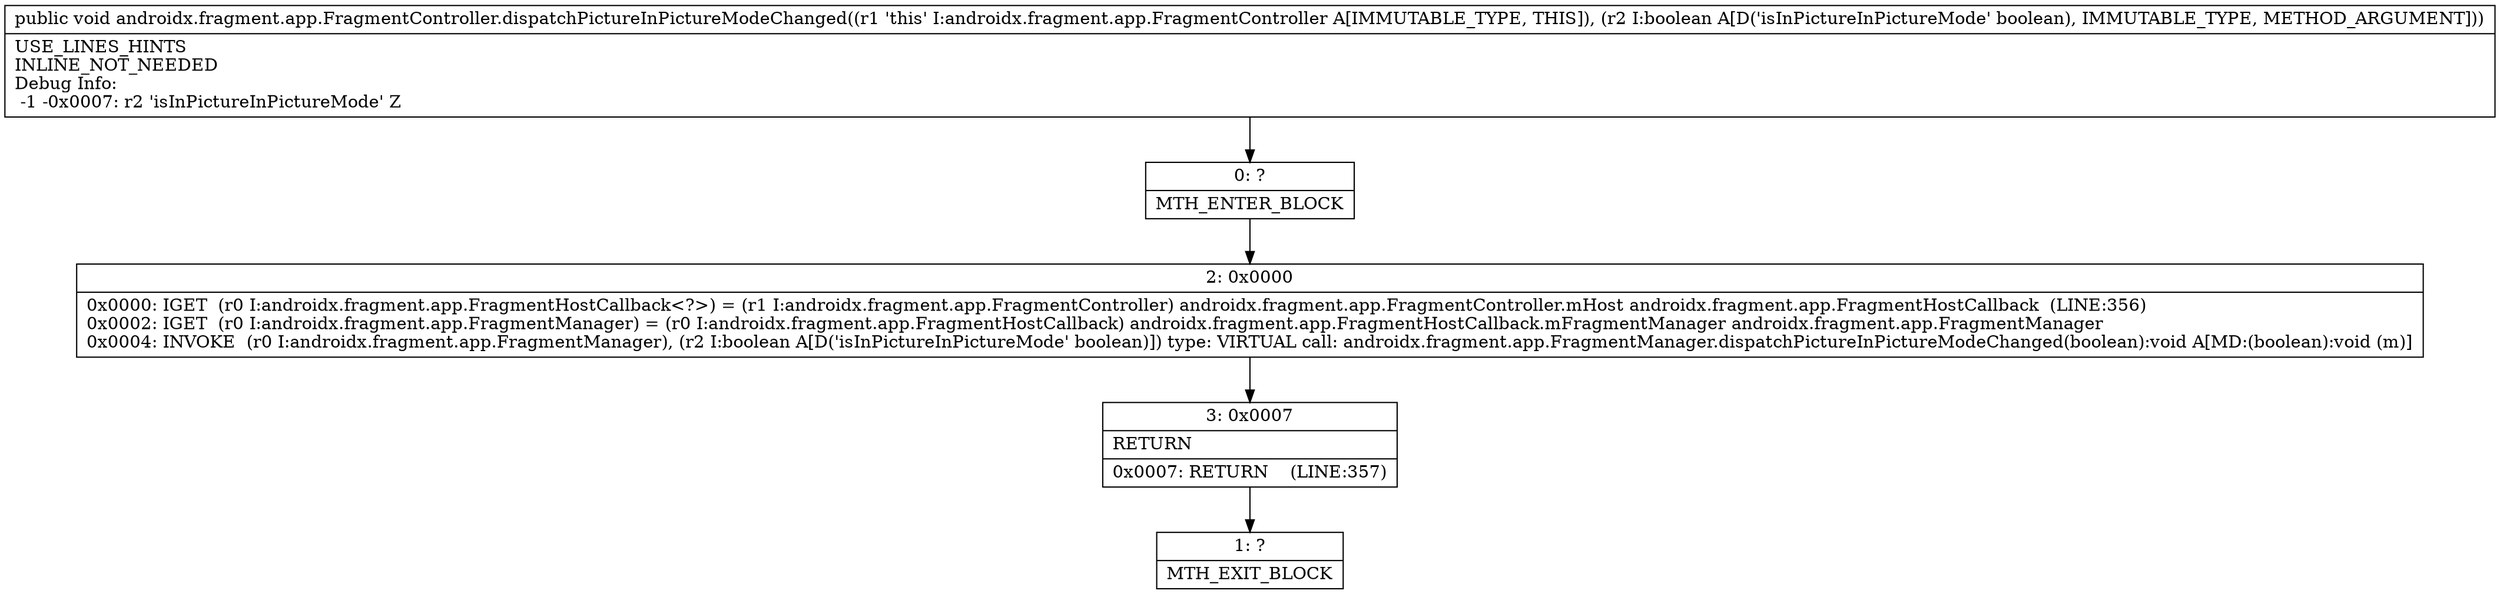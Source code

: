 digraph "CFG forandroidx.fragment.app.FragmentController.dispatchPictureInPictureModeChanged(Z)V" {
Node_0 [shape=record,label="{0\:\ ?|MTH_ENTER_BLOCK\l}"];
Node_2 [shape=record,label="{2\:\ 0x0000|0x0000: IGET  (r0 I:androidx.fragment.app.FragmentHostCallback\<?\>) = (r1 I:androidx.fragment.app.FragmentController) androidx.fragment.app.FragmentController.mHost androidx.fragment.app.FragmentHostCallback  (LINE:356)\l0x0002: IGET  (r0 I:androidx.fragment.app.FragmentManager) = (r0 I:androidx.fragment.app.FragmentHostCallback) androidx.fragment.app.FragmentHostCallback.mFragmentManager androidx.fragment.app.FragmentManager \l0x0004: INVOKE  (r0 I:androidx.fragment.app.FragmentManager), (r2 I:boolean A[D('isInPictureInPictureMode' boolean)]) type: VIRTUAL call: androidx.fragment.app.FragmentManager.dispatchPictureInPictureModeChanged(boolean):void A[MD:(boolean):void (m)]\l}"];
Node_3 [shape=record,label="{3\:\ 0x0007|RETURN\l|0x0007: RETURN    (LINE:357)\l}"];
Node_1 [shape=record,label="{1\:\ ?|MTH_EXIT_BLOCK\l}"];
MethodNode[shape=record,label="{public void androidx.fragment.app.FragmentController.dispatchPictureInPictureModeChanged((r1 'this' I:androidx.fragment.app.FragmentController A[IMMUTABLE_TYPE, THIS]), (r2 I:boolean A[D('isInPictureInPictureMode' boolean), IMMUTABLE_TYPE, METHOD_ARGUMENT]))  | USE_LINES_HINTS\lINLINE_NOT_NEEDED\lDebug Info:\l  \-1 \-0x0007: r2 'isInPictureInPictureMode' Z\l}"];
MethodNode -> Node_0;Node_0 -> Node_2;
Node_2 -> Node_3;
Node_3 -> Node_1;
}

